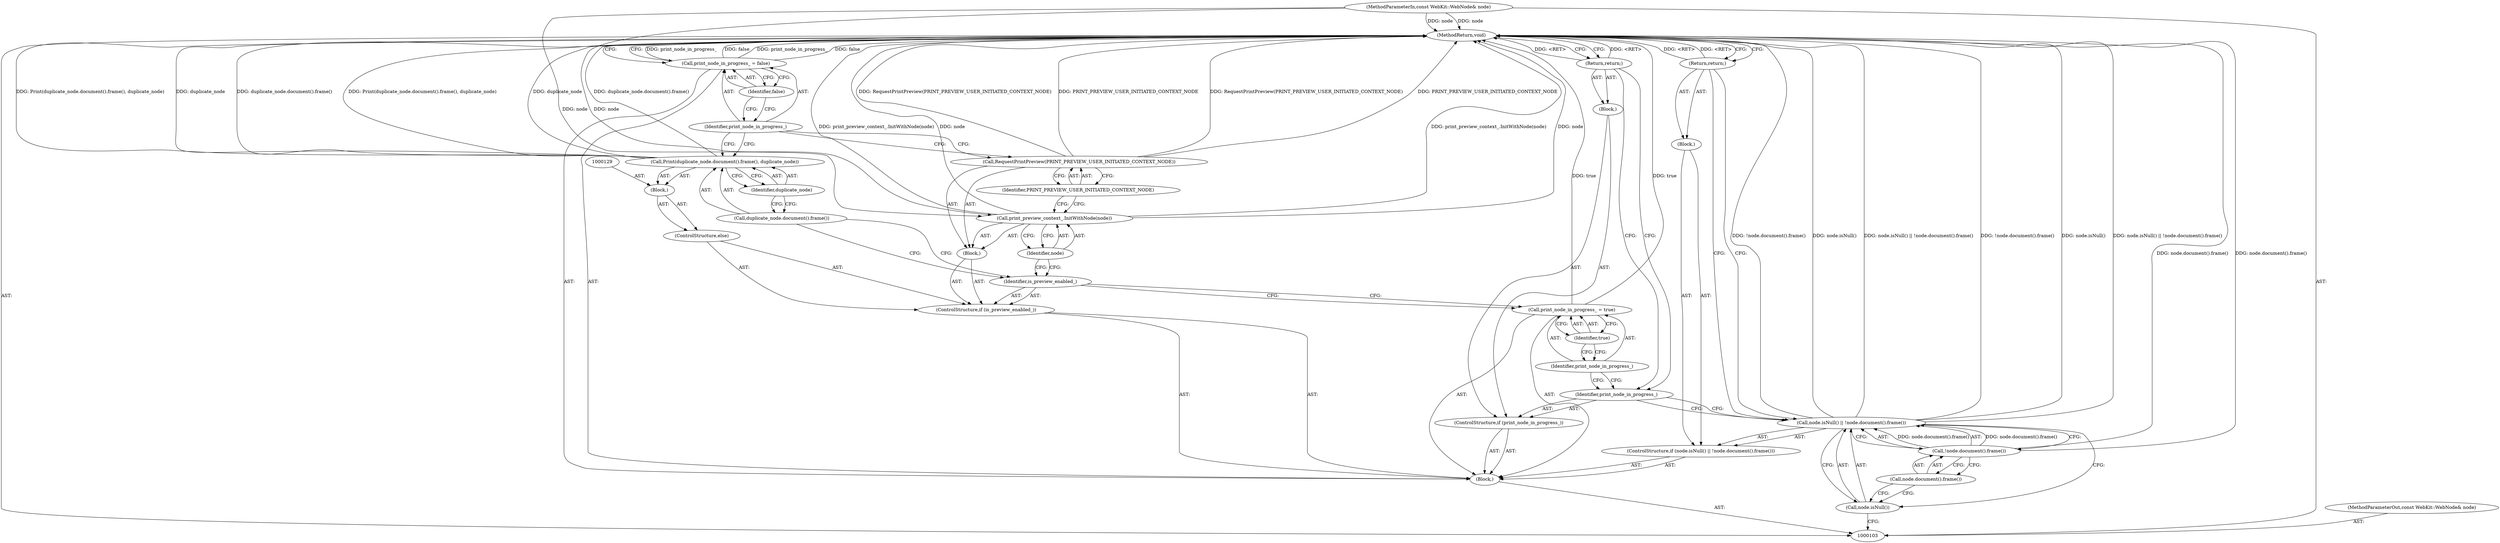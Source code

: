 digraph "0_Chrome_b755ebba29dd405d6f1e4cf70f5bc81ffd33b0f6" {
"1000136" [label="(MethodReturn,void)"];
"1000104" [label="(MethodParameterIn,const WebKit::WebNode& node)"];
"1000178" [label="(MethodParameterOut,const WebKit::WebNode& node)"];
"1000105" [label="(Block,)"];
"1000116" [label="(Return,return;)"];
"1000117" [label="(Call,print_node_in_progress_ = true)"];
"1000118" [label="(Identifier,print_node_in_progress_)"];
"1000119" [label="(Identifier,true)"];
"1000122" [label="(Block,)"];
"1000120" [label="(ControlStructure,if (is_preview_enabled_))"];
"1000121" [label="(Identifier,is_preview_enabled_)"];
"1000123" [label="(Call,print_preview_context_.InitWithNode(node))"];
"1000124" [label="(Identifier,node)"];
"1000126" [label="(Identifier,PRINT_PREVIEW_USER_INITIATED_CONTEXT_NODE)"];
"1000125" [label="(Call,RequestPrintPreview(PRINT_PREVIEW_USER_INITIATED_CONTEXT_NODE))"];
"1000127" [label="(ControlStructure,else)"];
"1000128" [label="(Block,)"];
"1000106" [label="(ControlStructure,if (node.isNull() || !node.document().frame()))"];
"1000109" [label="(Call,!node.document().frame())"];
"1000110" [label="(Call,node.document().frame())"];
"1000111" [label="(Block,)"];
"1000107" [label="(Call,node.isNull() || !node.document().frame())"];
"1000108" [label="(Call,node.isNull())"];
"1000131" [label="(Call,duplicate_node.document().frame())"];
"1000132" [label="(Identifier,duplicate_node)"];
"1000130" [label="(Call,Print(duplicate_node.document().frame(), duplicate_node))"];
"1000133" [label="(Call,print_node_in_progress_ = false)"];
"1000134" [label="(Identifier,print_node_in_progress_)"];
"1000135" [label="(Identifier,false)"];
"1000112" [label="(Return,return;)"];
"1000113" [label="(ControlStructure,if (print_node_in_progress_))"];
"1000115" [label="(Block,)"];
"1000114" [label="(Identifier,print_node_in_progress_)"];
"1000136" -> "1000103"  [label="AST: "];
"1000136" -> "1000112"  [label="CFG: "];
"1000136" -> "1000116"  [label="CFG: "];
"1000136" -> "1000133"  [label="CFG: "];
"1000125" -> "1000136"  [label="DDG: RequestPrintPreview(PRINT_PREVIEW_USER_INITIATED_CONTEXT_NODE)"];
"1000125" -> "1000136"  [label="DDG: PRINT_PREVIEW_USER_INITIATED_CONTEXT_NODE"];
"1000107" -> "1000136"  [label="DDG: node.isNull()"];
"1000107" -> "1000136"  [label="DDG: node.isNull() || !node.document().frame()"];
"1000107" -> "1000136"  [label="DDG: !node.document().frame()"];
"1000104" -> "1000136"  [label="DDG: node"];
"1000133" -> "1000136"  [label="DDG: print_node_in_progress_"];
"1000133" -> "1000136"  [label="DDG: false"];
"1000117" -> "1000136"  [label="DDG: true"];
"1000130" -> "1000136"  [label="DDG: Print(duplicate_node.document().frame(), duplicate_node)"];
"1000130" -> "1000136"  [label="DDG: duplicate_node"];
"1000130" -> "1000136"  [label="DDG: duplicate_node.document().frame()"];
"1000123" -> "1000136"  [label="DDG: print_preview_context_.InitWithNode(node)"];
"1000123" -> "1000136"  [label="DDG: node"];
"1000109" -> "1000136"  [label="DDG: node.document().frame()"];
"1000112" -> "1000136"  [label="DDG: <RET>"];
"1000116" -> "1000136"  [label="DDG: <RET>"];
"1000104" -> "1000103"  [label="AST: "];
"1000104" -> "1000136"  [label="DDG: node"];
"1000104" -> "1000123"  [label="DDG: node"];
"1000178" -> "1000103"  [label="AST: "];
"1000105" -> "1000103"  [label="AST: "];
"1000106" -> "1000105"  [label="AST: "];
"1000113" -> "1000105"  [label="AST: "];
"1000117" -> "1000105"  [label="AST: "];
"1000120" -> "1000105"  [label="AST: "];
"1000133" -> "1000105"  [label="AST: "];
"1000116" -> "1000115"  [label="AST: "];
"1000116" -> "1000114"  [label="CFG: "];
"1000136" -> "1000116"  [label="CFG: "];
"1000116" -> "1000136"  [label="DDG: <RET>"];
"1000117" -> "1000105"  [label="AST: "];
"1000117" -> "1000119"  [label="CFG: "];
"1000118" -> "1000117"  [label="AST: "];
"1000119" -> "1000117"  [label="AST: "];
"1000121" -> "1000117"  [label="CFG: "];
"1000117" -> "1000136"  [label="DDG: true"];
"1000118" -> "1000117"  [label="AST: "];
"1000118" -> "1000114"  [label="CFG: "];
"1000119" -> "1000118"  [label="CFG: "];
"1000119" -> "1000117"  [label="AST: "];
"1000119" -> "1000118"  [label="CFG: "];
"1000117" -> "1000119"  [label="CFG: "];
"1000122" -> "1000120"  [label="AST: "];
"1000123" -> "1000122"  [label="AST: "];
"1000125" -> "1000122"  [label="AST: "];
"1000120" -> "1000105"  [label="AST: "];
"1000121" -> "1000120"  [label="AST: "];
"1000122" -> "1000120"  [label="AST: "];
"1000127" -> "1000120"  [label="AST: "];
"1000121" -> "1000120"  [label="AST: "];
"1000121" -> "1000117"  [label="CFG: "];
"1000124" -> "1000121"  [label="CFG: "];
"1000131" -> "1000121"  [label="CFG: "];
"1000123" -> "1000122"  [label="AST: "];
"1000123" -> "1000124"  [label="CFG: "];
"1000124" -> "1000123"  [label="AST: "];
"1000126" -> "1000123"  [label="CFG: "];
"1000123" -> "1000136"  [label="DDG: print_preview_context_.InitWithNode(node)"];
"1000123" -> "1000136"  [label="DDG: node"];
"1000104" -> "1000123"  [label="DDG: node"];
"1000124" -> "1000123"  [label="AST: "];
"1000124" -> "1000121"  [label="CFG: "];
"1000123" -> "1000124"  [label="CFG: "];
"1000126" -> "1000125"  [label="AST: "];
"1000126" -> "1000123"  [label="CFG: "];
"1000125" -> "1000126"  [label="CFG: "];
"1000125" -> "1000122"  [label="AST: "];
"1000125" -> "1000126"  [label="CFG: "];
"1000126" -> "1000125"  [label="AST: "];
"1000134" -> "1000125"  [label="CFG: "];
"1000125" -> "1000136"  [label="DDG: RequestPrintPreview(PRINT_PREVIEW_USER_INITIATED_CONTEXT_NODE)"];
"1000125" -> "1000136"  [label="DDG: PRINT_PREVIEW_USER_INITIATED_CONTEXT_NODE"];
"1000127" -> "1000120"  [label="AST: "];
"1000128" -> "1000127"  [label="AST: "];
"1000128" -> "1000127"  [label="AST: "];
"1000129" -> "1000128"  [label="AST: "];
"1000130" -> "1000128"  [label="AST: "];
"1000106" -> "1000105"  [label="AST: "];
"1000107" -> "1000106"  [label="AST: "];
"1000111" -> "1000106"  [label="AST: "];
"1000109" -> "1000107"  [label="AST: "];
"1000109" -> "1000110"  [label="CFG: "];
"1000110" -> "1000109"  [label="AST: "];
"1000107" -> "1000109"  [label="CFG: "];
"1000109" -> "1000136"  [label="DDG: node.document().frame()"];
"1000109" -> "1000107"  [label="DDG: node.document().frame()"];
"1000110" -> "1000109"  [label="AST: "];
"1000110" -> "1000108"  [label="CFG: "];
"1000109" -> "1000110"  [label="CFG: "];
"1000111" -> "1000106"  [label="AST: "];
"1000112" -> "1000111"  [label="AST: "];
"1000107" -> "1000106"  [label="AST: "];
"1000107" -> "1000108"  [label="CFG: "];
"1000107" -> "1000109"  [label="CFG: "];
"1000108" -> "1000107"  [label="AST: "];
"1000109" -> "1000107"  [label="AST: "];
"1000112" -> "1000107"  [label="CFG: "];
"1000114" -> "1000107"  [label="CFG: "];
"1000107" -> "1000136"  [label="DDG: node.isNull()"];
"1000107" -> "1000136"  [label="DDG: node.isNull() || !node.document().frame()"];
"1000107" -> "1000136"  [label="DDG: !node.document().frame()"];
"1000109" -> "1000107"  [label="DDG: node.document().frame()"];
"1000108" -> "1000107"  [label="AST: "];
"1000108" -> "1000103"  [label="CFG: "];
"1000110" -> "1000108"  [label="CFG: "];
"1000107" -> "1000108"  [label="CFG: "];
"1000131" -> "1000130"  [label="AST: "];
"1000131" -> "1000121"  [label="CFG: "];
"1000132" -> "1000131"  [label="CFG: "];
"1000132" -> "1000130"  [label="AST: "];
"1000132" -> "1000131"  [label="CFG: "];
"1000130" -> "1000132"  [label="CFG: "];
"1000130" -> "1000128"  [label="AST: "];
"1000130" -> "1000132"  [label="CFG: "];
"1000131" -> "1000130"  [label="AST: "];
"1000132" -> "1000130"  [label="AST: "];
"1000134" -> "1000130"  [label="CFG: "];
"1000130" -> "1000136"  [label="DDG: Print(duplicate_node.document().frame(), duplicate_node)"];
"1000130" -> "1000136"  [label="DDG: duplicate_node"];
"1000130" -> "1000136"  [label="DDG: duplicate_node.document().frame()"];
"1000133" -> "1000105"  [label="AST: "];
"1000133" -> "1000135"  [label="CFG: "];
"1000134" -> "1000133"  [label="AST: "];
"1000135" -> "1000133"  [label="AST: "];
"1000136" -> "1000133"  [label="CFG: "];
"1000133" -> "1000136"  [label="DDG: print_node_in_progress_"];
"1000133" -> "1000136"  [label="DDG: false"];
"1000134" -> "1000133"  [label="AST: "];
"1000134" -> "1000125"  [label="CFG: "];
"1000134" -> "1000130"  [label="CFG: "];
"1000135" -> "1000134"  [label="CFG: "];
"1000135" -> "1000133"  [label="AST: "];
"1000135" -> "1000134"  [label="CFG: "];
"1000133" -> "1000135"  [label="CFG: "];
"1000112" -> "1000111"  [label="AST: "];
"1000112" -> "1000107"  [label="CFG: "];
"1000136" -> "1000112"  [label="CFG: "];
"1000112" -> "1000136"  [label="DDG: <RET>"];
"1000113" -> "1000105"  [label="AST: "];
"1000114" -> "1000113"  [label="AST: "];
"1000115" -> "1000113"  [label="AST: "];
"1000115" -> "1000113"  [label="AST: "];
"1000116" -> "1000115"  [label="AST: "];
"1000114" -> "1000113"  [label="AST: "];
"1000114" -> "1000107"  [label="CFG: "];
"1000116" -> "1000114"  [label="CFG: "];
"1000118" -> "1000114"  [label="CFG: "];
}
